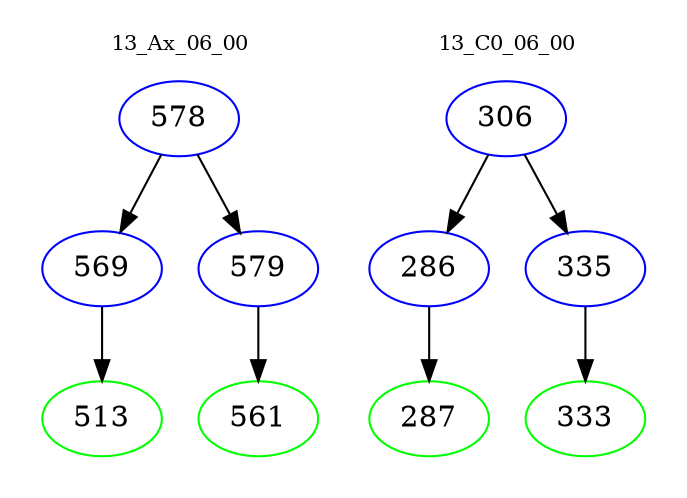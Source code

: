 digraph{
subgraph cluster_0 {
color = white
label = "13_Ax_06_00";
fontsize=10;
T0_578 [label="578", color="blue"]
T0_578 -> T0_569 [color="black"]
T0_569 [label="569", color="blue"]
T0_569 -> T0_513 [color="black"]
T0_513 [label="513", color="green"]
T0_578 -> T0_579 [color="black"]
T0_579 [label="579", color="blue"]
T0_579 -> T0_561 [color="black"]
T0_561 [label="561", color="green"]
}
subgraph cluster_1 {
color = white
label = "13_C0_06_00";
fontsize=10;
T1_306 [label="306", color="blue"]
T1_306 -> T1_286 [color="black"]
T1_286 [label="286", color="blue"]
T1_286 -> T1_287 [color="black"]
T1_287 [label="287", color="green"]
T1_306 -> T1_335 [color="black"]
T1_335 [label="335", color="blue"]
T1_335 -> T1_333 [color="black"]
T1_333 [label="333", color="green"]
}
}
